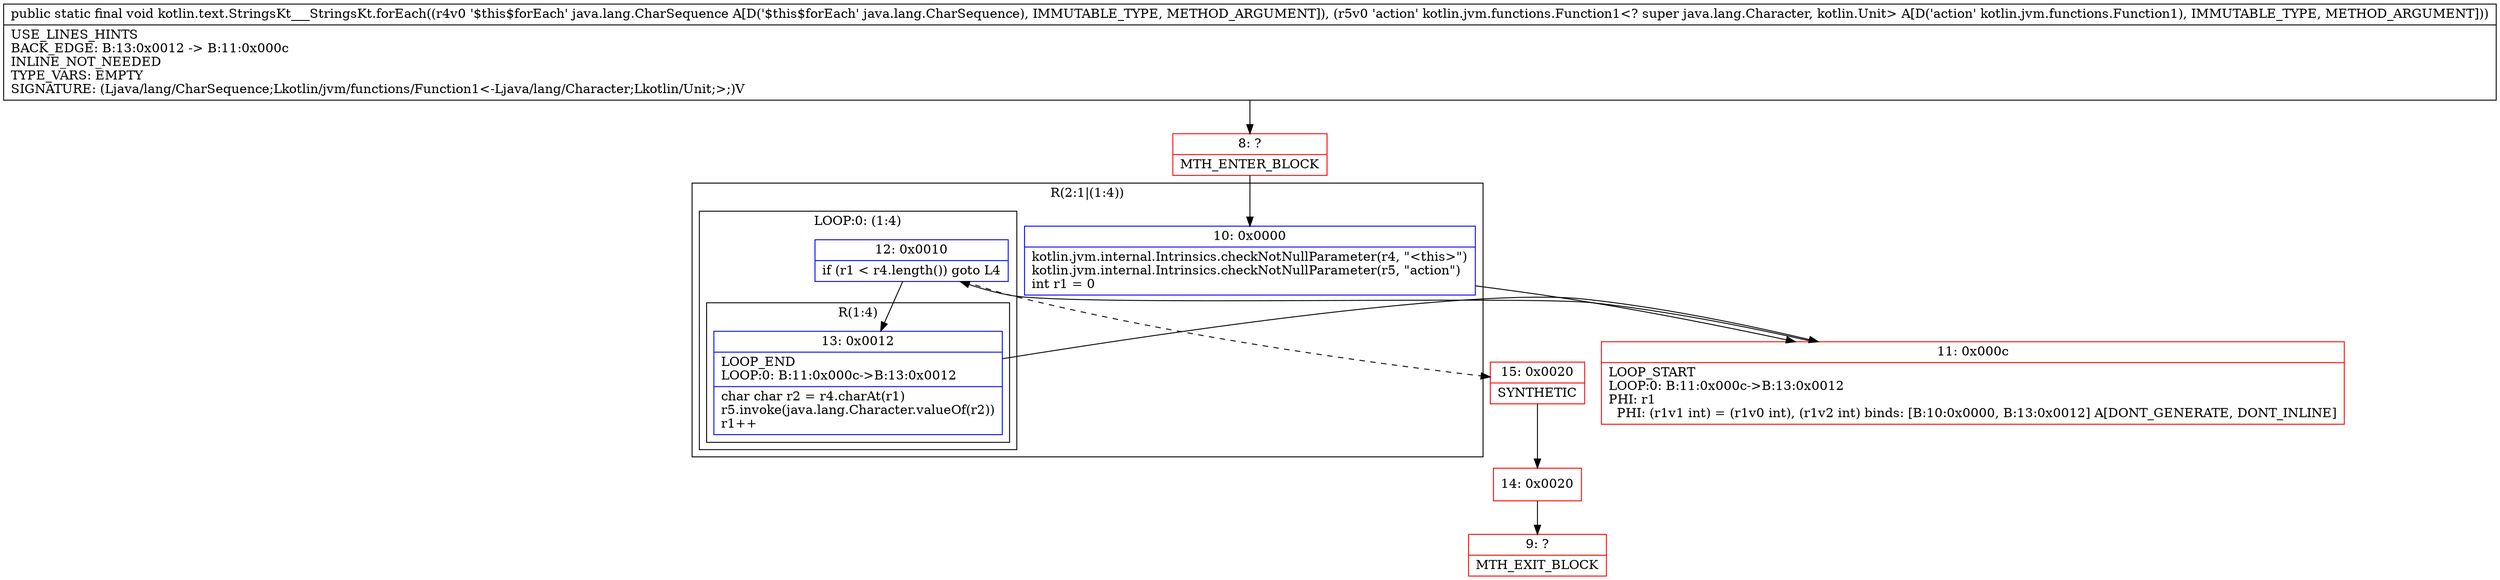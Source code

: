digraph "CFG forkotlin.text.StringsKt___StringsKt.forEach(Ljava\/lang\/CharSequence;Lkotlin\/jvm\/functions\/Function1;)V" {
subgraph cluster_Region_2117191595 {
label = "R(2:1|(1:4))";
node [shape=record,color=blue];
Node_10 [shape=record,label="{10\:\ 0x0000|kotlin.jvm.internal.Intrinsics.checkNotNullParameter(r4, \"\<this\>\")\lkotlin.jvm.internal.Intrinsics.checkNotNullParameter(r5, \"action\")\lint r1 = 0\l}"];
subgraph cluster_LoopRegion_251369181 {
label = "LOOP:0: (1:4)";
node [shape=record,color=blue];
Node_12 [shape=record,label="{12\:\ 0x0010|if (r1 \< r4.length()) goto L4\l}"];
subgraph cluster_Region_2096402100 {
label = "R(1:4)";
node [shape=record,color=blue];
Node_13 [shape=record,label="{13\:\ 0x0012|LOOP_END\lLOOP:0: B:11:0x000c\-\>B:13:0x0012\l|char char r2 = r4.charAt(r1)\lr5.invoke(java.lang.Character.valueOf(r2))\lr1++\l}"];
}
}
}
Node_8 [shape=record,color=red,label="{8\:\ ?|MTH_ENTER_BLOCK\l}"];
Node_11 [shape=record,color=red,label="{11\:\ 0x000c|LOOP_START\lLOOP:0: B:11:0x000c\-\>B:13:0x0012\lPHI: r1 \l  PHI: (r1v1 int) = (r1v0 int), (r1v2 int) binds: [B:10:0x0000, B:13:0x0012] A[DONT_GENERATE, DONT_INLINE]\l}"];
Node_15 [shape=record,color=red,label="{15\:\ 0x0020|SYNTHETIC\l}"];
Node_14 [shape=record,color=red,label="{14\:\ 0x0020}"];
Node_9 [shape=record,color=red,label="{9\:\ ?|MTH_EXIT_BLOCK\l}"];
MethodNode[shape=record,label="{public static final void kotlin.text.StringsKt___StringsKt.forEach((r4v0 '$this$forEach' java.lang.CharSequence A[D('$this$forEach' java.lang.CharSequence), IMMUTABLE_TYPE, METHOD_ARGUMENT]), (r5v0 'action' kotlin.jvm.functions.Function1\<? super java.lang.Character, kotlin.Unit\> A[D('action' kotlin.jvm.functions.Function1), IMMUTABLE_TYPE, METHOD_ARGUMENT]))  | USE_LINES_HINTS\lBACK_EDGE: B:13:0x0012 \-\> B:11:0x000c\lINLINE_NOT_NEEDED\lTYPE_VARS: EMPTY\lSIGNATURE: (Ljava\/lang\/CharSequence;Lkotlin\/jvm\/functions\/Function1\<\-Ljava\/lang\/Character;Lkotlin\/Unit;\>;)V\l}"];
MethodNode -> Node_8;Node_10 -> Node_11;
Node_12 -> Node_13;
Node_12 -> Node_15[style=dashed];
Node_13 -> Node_11;
Node_8 -> Node_10;
Node_11 -> Node_12;
Node_15 -> Node_14;
Node_14 -> Node_9;
}

